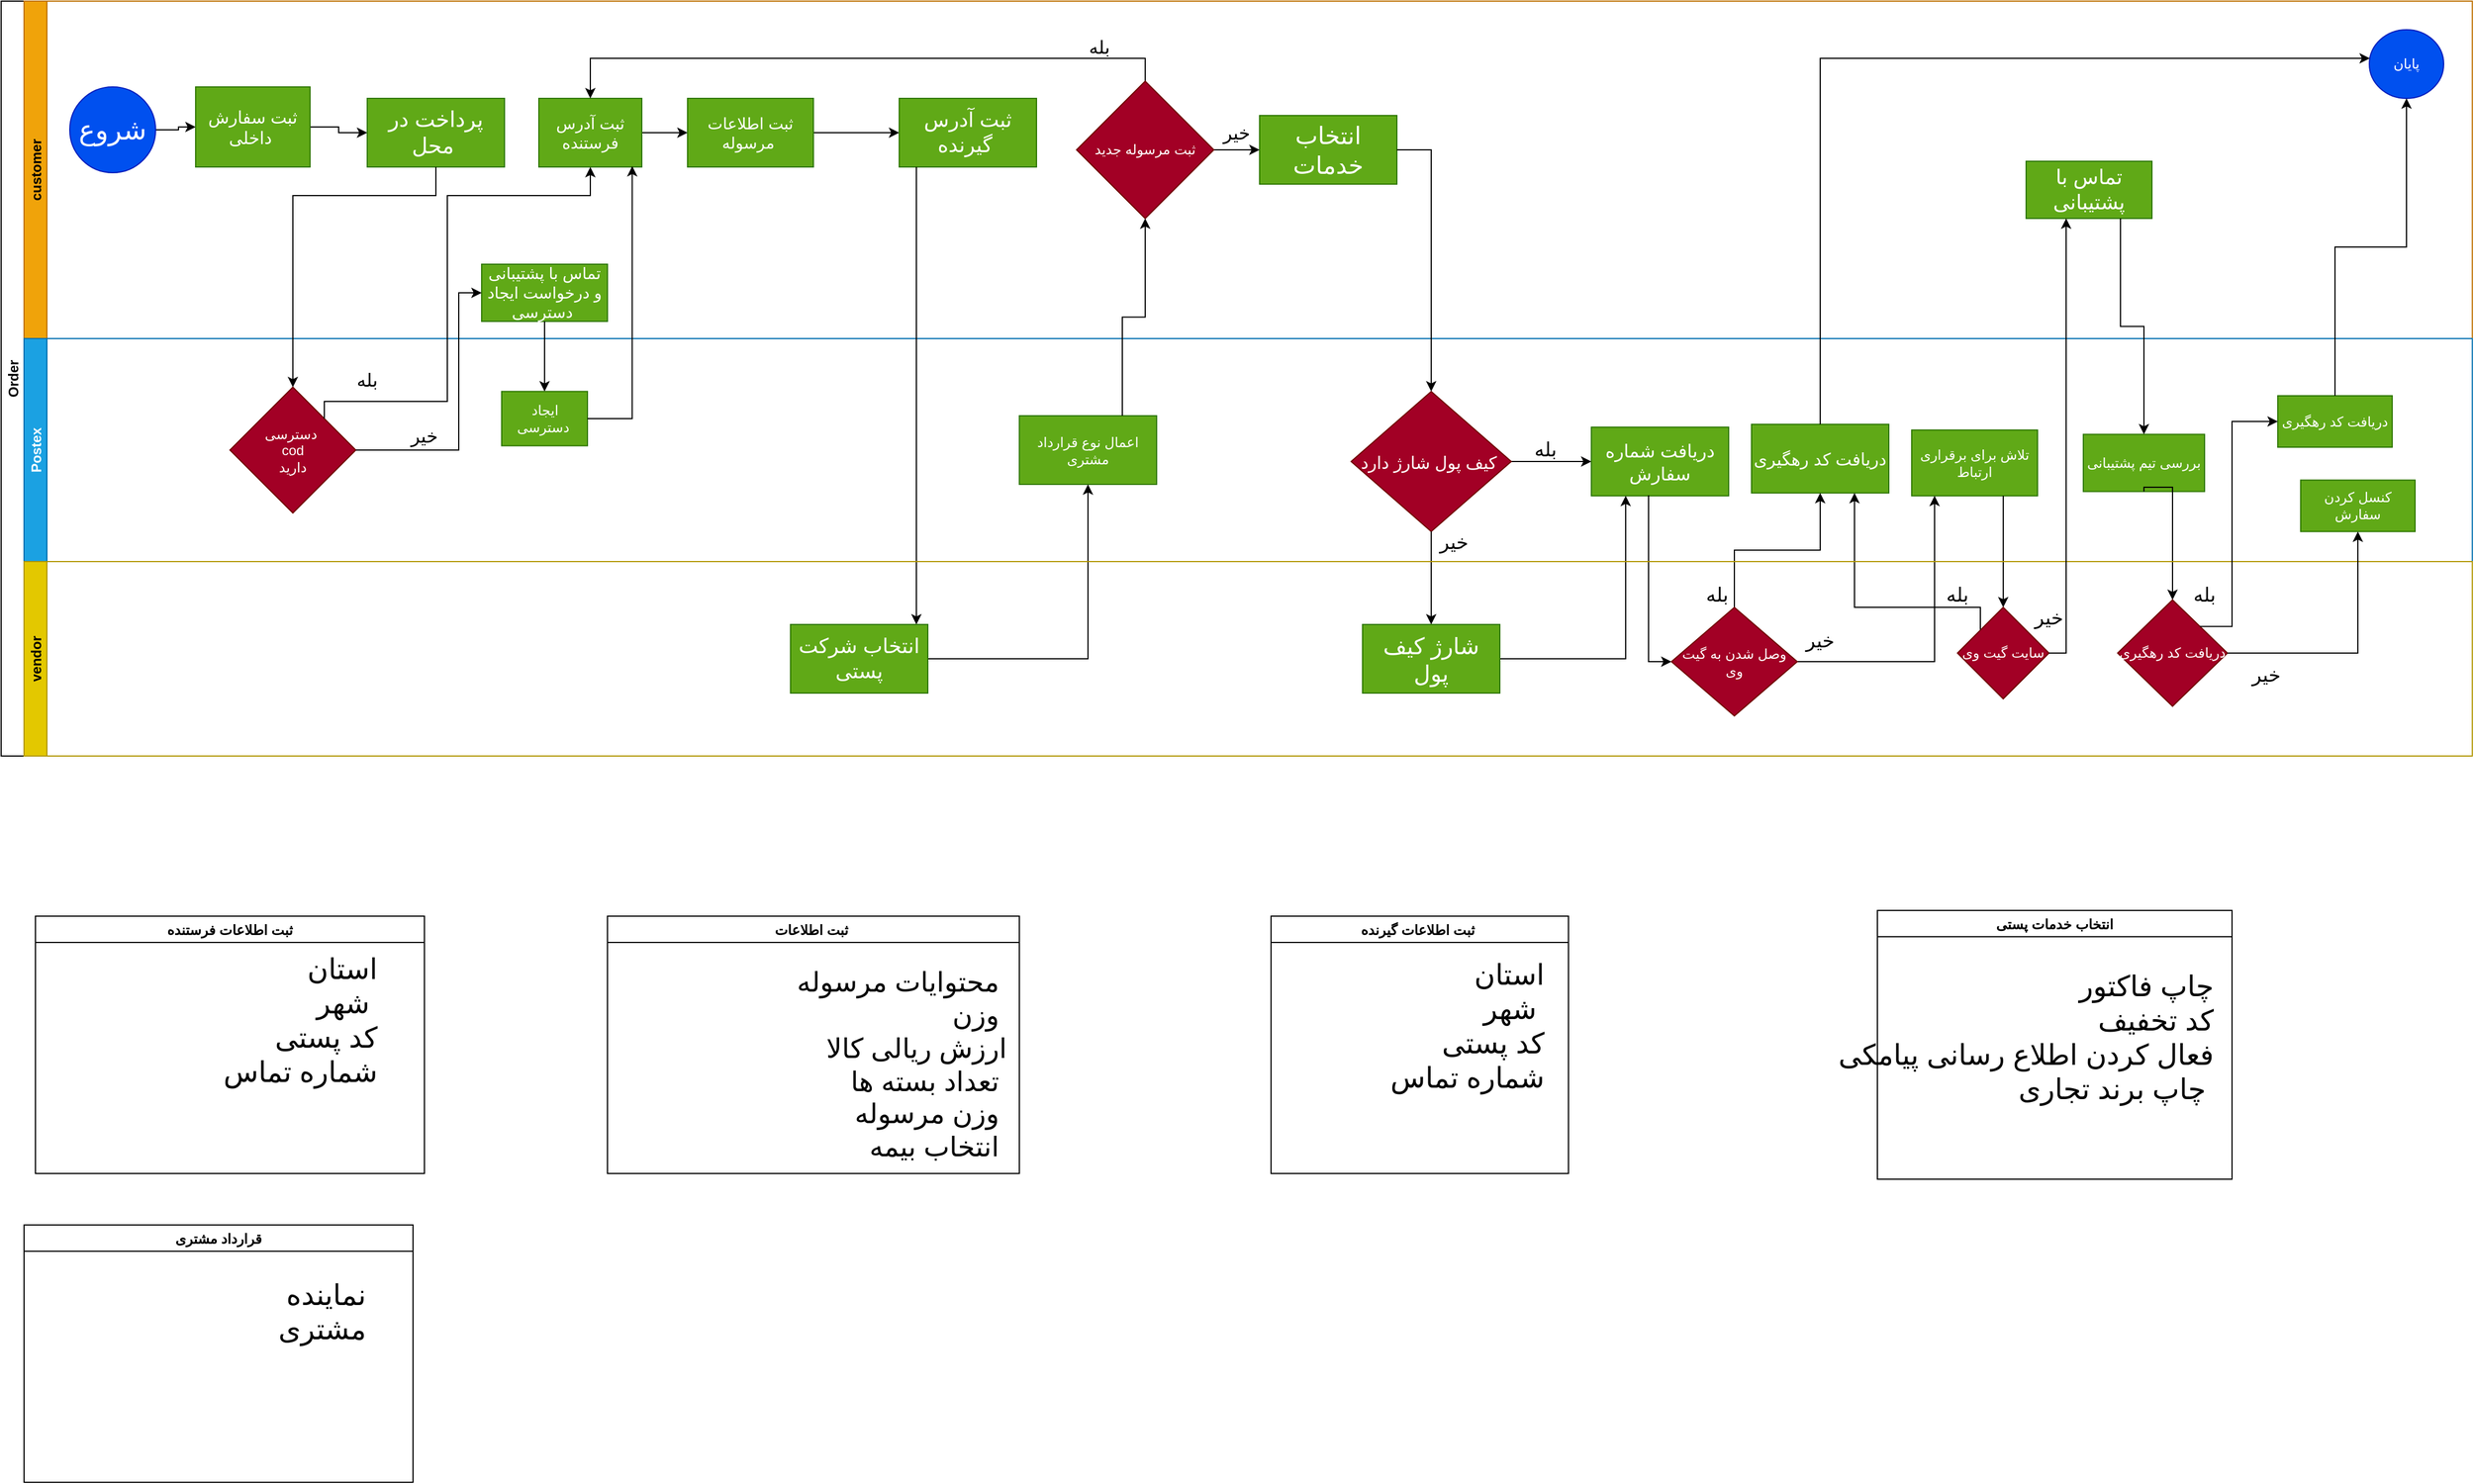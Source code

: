 <mxfile>
    <diagram id="CxXoy3ew8gUjza3bv-u6" name="Page-1">
        <mxGraphModel dx="732" dy="567" grid="1" gridSize="10" guides="1" tooltips="1" connect="1" arrows="1" fold="1" page="1" pageScale="1" pageWidth="2336" pageHeight="1654" math="0" shadow="0">
            <root>
                <mxCell id="0"/>
                <mxCell id="1" parent="0"/>
                <mxCell id="2" value="Order" style="swimlane;childLayout=stackLayout;resizeParent=1;resizeParentMax=0;horizontal=0;startSize=20;horizontalStack=0;strokeColor=#000000;" parent="1" vertex="1">
                    <mxGeometry x="100" y="220" width="2160" height="660" as="geometry"/>
                </mxCell>
                <mxCell id="3" value="customer" style="swimlane;startSize=20;horizontal=0;fillColor=#f0a30a;fontColor=#000000;strokeColor=#BD7000;" parent="2" vertex="1">
                    <mxGeometry x="20" width="2140" height="295" as="geometry">
                        <mxRectangle x="20" width="1860" height="20" as="alternateBounds"/>
                    </mxGeometry>
                </mxCell>
                <mxCell id="4" value="" style="edgeStyle=orthogonalEdgeStyle;rounded=0;orthogonalLoop=1;jettySize=auto;html=1;" parent="3" source="5" target="7" edge="1">
                    <mxGeometry relative="1" as="geometry"/>
                </mxCell>
                <mxCell id="5" value="&lt;font style=&quot;font-size: 24px&quot;&gt;شروع&lt;/font&gt;" style="ellipse;whiteSpace=wrap;html=1;aspect=fixed;fillColor=#0050ef;strokeColor=#001DBC;fontColor=#ffffff;" parent="3" vertex="1">
                    <mxGeometry x="40" y="75" width="75" height="75" as="geometry"/>
                </mxCell>
                <mxCell id="6" value="" style="edgeStyle=orthogonalEdgeStyle;rounded=0;orthogonalLoop=1;jettySize=auto;html=1;" parent="3" source="7" target="8" edge="1">
                    <mxGeometry relative="1" as="geometry"/>
                </mxCell>
                <mxCell id="7" value="&lt;font style=&quot;font-size: 15px&quot;&gt;ثبت سفارش داخلی&amp;nbsp;&lt;/font&gt;" style="whiteSpace=wrap;html=1;fillColor=#60a917;strokeColor=#2D7600;fontColor=#ffffff;" parent="3" vertex="1">
                    <mxGeometry x="150" y="75" width="100" height="70" as="geometry"/>
                </mxCell>
                <mxCell id="8" value="&lt;font style=&quot;font-size: 19px&quot;&gt;پرداخت در محل&amp;nbsp;&lt;/font&gt;" style="whiteSpace=wrap;html=1;fillColor=#60a917;strokeColor=#2D7600;fontColor=#ffffff;" parent="3" vertex="1">
                    <mxGeometry x="300" y="85" width="120" height="60" as="geometry"/>
                </mxCell>
                <mxCell id="9" value="" style="edgeStyle=orthogonalEdgeStyle;rounded=0;orthogonalLoop=1;jettySize=auto;html=1;" parent="3" source="10" target="12" edge="1">
                    <mxGeometry relative="1" as="geometry"/>
                </mxCell>
                <mxCell id="10" value="&lt;font style=&quot;font-size: 14px&quot;&gt;ثبت آدرس فرستنده&lt;/font&gt;" style="whiteSpace=wrap;html=1;fillColor=#60a917;strokeColor=#2D7600;fontColor=#ffffff;" parent="3" vertex="1">
                    <mxGeometry x="450" y="85" width="90" height="60" as="geometry"/>
                </mxCell>
                <mxCell id="11" value="" style="edgeStyle=orthogonalEdgeStyle;rounded=0;orthogonalLoop=1;jettySize=auto;html=1;" parent="3" source="12" target="13" edge="1">
                    <mxGeometry relative="1" as="geometry"/>
                </mxCell>
                <mxCell id="12" value="&lt;font style=&quot;font-size: 14px&quot;&gt;ثبت اطلاعات مرسوله&amp;nbsp;&lt;/font&gt;" style="whiteSpace=wrap;html=1;fillColor=#60a917;strokeColor=#2D7600;fontColor=#ffffff;" parent="3" vertex="1">
                    <mxGeometry x="580" y="85" width="110" height="60" as="geometry"/>
                </mxCell>
                <mxCell id="13" value="&lt;font style=&quot;font-size: 18px&quot;&gt;ثبت آدرس گیرنده&amp;nbsp;&lt;/font&gt;" style="whiteSpace=wrap;html=1;fillColor=#60a917;strokeColor=#2D7600;fontColor=#ffffff;" parent="3" vertex="1">
                    <mxGeometry x="765" y="85" width="120" height="60" as="geometry"/>
                </mxCell>
                <mxCell id="14" value="&lt;font style=&quot;font-size: 21px&quot;&gt;انتخاب خدمات&lt;/font&gt;" style="rounded=0;whiteSpace=wrap;html=1;fillColor=#60a917;strokeColor=#2D7600;fontColor=#ffffff;" parent="3" vertex="1">
                    <mxGeometry x="1080" y="100" width="120" height="60" as="geometry"/>
                </mxCell>
                <mxCell id="24" value="&lt;font style=&quot;font-size: 14px&quot;&gt;تماس با پشتیبانی و درخواست ایجاد دسترسی&amp;nbsp;&lt;/font&gt;" style="whiteSpace=wrap;html=1;fontColor=#ffffff;strokeColor=#2D7600;fillColor=#60a917;" parent="3" vertex="1">
                    <mxGeometry x="400" y="230" width="110" height="50" as="geometry"/>
                </mxCell>
                <mxCell id="64" style="edgeStyle=orthogonalEdgeStyle;rounded=0;orthogonalLoop=1;jettySize=auto;html=1;exitX=1;exitY=0.5;exitDx=0;exitDy=0;" parent="3" source="16" target="14" edge="1">
                    <mxGeometry relative="1" as="geometry"/>
                </mxCell>
                <mxCell id="65" style="edgeStyle=orthogonalEdgeStyle;rounded=0;orthogonalLoop=1;jettySize=auto;html=1;exitX=0.5;exitY=0;exitDx=0;exitDy=0;entryX=0.5;entryY=0;entryDx=0;entryDy=0;" parent="3" source="16" target="10" edge="1">
                    <mxGeometry relative="1" as="geometry"/>
                </mxCell>
                <mxCell id="16" value="ثبت مرسوله جدید" style="rhombus;whiteSpace=wrap;html=1;fillColor=#a20025;strokeColor=#6F0000;fontColor=#ffffff;" parent="3" vertex="1">
                    <mxGeometry x="920" y="70" width="120" height="120" as="geometry"/>
                </mxCell>
                <mxCell id="70" value="&lt;font color=&quot;#000000&quot; style=&quot;font-size: 16px&quot;&gt;خیر&lt;/font&gt;" style="text;html=1;strokeColor=none;fillColor=none;align=center;verticalAlign=middle;whiteSpace=wrap;rounded=0;" parent="3" vertex="1">
                    <mxGeometry x="1040" y="105" width="40" height="20" as="geometry"/>
                </mxCell>
                <mxCell id="72" value="&lt;font color=&quot;#000000&quot; style=&quot;font-size: 16px&quot;&gt;بله&lt;/font&gt;" style="text;html=1;strokeColor=none;fillColor=none;align=center;verticalAlign=middle;whiteSpace=wrap;rounded=0;" parent="3" vertex="1">
                    <mxGeometry x="920" y="30" width="40" height="20" as="geometry"/>
                </mxCell>
                <mxCell id="19" value="پایان" style="ellipse;whiteSpace=wrap;html=1;rounded=0;fillColor=#0050ef;strokeColor=#001DBC;fontColor=#ffffff;" parent="3" vertex="1">
                    <mxGeometry x="2050" y="25" width="65" height="60" as="geometry"/>
                </mxCell>
                <mxCell id="81" value="&lt;font style=&quot;font-size: 18px&quot;&gt;تماس با پشتیبانی&lt;/font&gt;" style="rounded=0;whiteSpace=wrap;html=1;fillColor=#60a917;strokeColor=#2D7600;fontColor=#ffffff;" parent="3" vertex="1">
                    <mxGeometry x="1750" y="140" width="110" height="50" as="geometry"/>
                </mxCell>
                <mxCell id="15" value="Postex" style="swimlane;startSize=20;horizontal=0;fillColor=#1ba1e2;fontColor=#ffffff;strokeColor=#006EAF;" parent="2" vertex="1">
                    <mxGeometry x="20" y="295" width="2140" height="195" as="geometry"/>
                </mxCell>
                <mxCell id="18" value="&lt;font style=&quot;font-size: 15px&quot;&gt;دریافت کد رهگیری&lt;/font&gt;" style="whiteSpace=wrap;html=1;rounded=0;fillColor=#60a917;strokeColor=#2D7600;fontColor=#ffffff;" parent="15" vertex="1">
                    <mxGeometry x="1510" y="75" width="120" height="60" as="geometry"/>
                </mxCell>
                <mxCell id="21" value="کنسل کردن سفارش" style="rounded=0;whiteSpace=wrap;html=1;fillColor=#60a917;strokeColor=#2D7600;fontColor=#ffffff;" parent="15" vertex="1">
                    <mxGeometry x="1990" y="123.75" width="100" height="45" as="geometry"/>
                </mxCell>
                <mxCell id="23" value="دسترسی&amp;nbsp;&lt;br&gt;cod&lt;br&gt;دارید" style="rhombus;whiteSpace=wrap;html=1;fontColor=#ffffff;strokeColor=#6F0000;fillColor=#a20025;" parent="15" vertex="1">
                    <mxGeometry x="180" y="42.5" width="110" height="110" as="geometry"/>
                </mxCell>
                <mxCell id="25" style="edgeStyle=orthogonalEdgeStyle;rounded=0;orthogonalLoop=1;jettySize=auto;html=1;exitX=1;exitY=0.5;exitDx=0;exitDy=0;entryX=0;entryY=0.5;entryDx=0;entryDy=0;" parent="15" source="26" target="27" edge="1">
                    <mxGeometry relative="1" as="geometry"/>
                </mxCell>
                <mxCell id="26" value="&lt;font style=&quot;font-size: 15px&quot;&gt;کیف پول شارژ دارد&amp;nbsp;&lt;/font&gt;" style="rhombus;whiteSpace=wrap;html=1;fillColor=#a20025;strokeColor=#6F0000;fontColor=#ffffff;" parent="15" vertex="1">
                    <mxGeometry x="1160" y="46.25" width="140" height="122.5" as="geometry"/>
                </mxCell>
                <mxCell id="27" value="&lt;font style=&quot;font-size: 16px&quot;&gt;دریافت شماره سفارش&lt;/font&gt;" style="whiteSpace=wrap;html=1;rounded=0;fillColor=#60a917;strokeColor=#2D7600;fontColor=#ffffff;" parent="15" vertex="1">
                    <mxGeometry x="1370" y="77.5" width="120" height="60" as="geometry"/>
                </mxCell>
                <mxCell id="58" value="&lt;font style=&quot;font-size: 16px&quot; color=&quot;#000000&quot;&gt;بله&lt;/font&gt;" style="text;html=1;strokeColor=none;fillColor=none;align=center;verticalAlign=middle;whiteSpace=wrap;rounded=0;" parent="15" vertex="1">
                    <mxGeometry x="280" y="26.25" width="40" height="20" as="geometry"/>
                </mxCell>
                <mxCell id="60" value="&lt;font style=&quot;font-size: 16px&quot; color=&quot;#000000&quot;&gt;خیر&lt;/font&gt;" style="text;html=1;strokeColor=none;fillColor=none;align=center;verticalAlign=middle;whiteSpace=wrap;rounded=0;" parent="15" vertex="1">
                    <mxGeometry x="330" y="75" width="40" height="20" as="geometry"/>
                </mxCell>
                <mxCell id="61" value="ایجاد دسترسی&amp;nbsp;" style="whiteSpace=wrap;html=1;fontColor=#ffffff;strokeColor=#2D7600;fillColor=#60a917;" parent="15" vertex="1">
                    <mxGeometry x="417.5" y="46.25" width="75" height="47.5" as="geometry"/>
                </mxCell>
                <mxCell id="67" value="اعمال نوع قرارداد مشتری" style="rounded=0;whiteSpace=wrap;html=1;fillColor=#60a917;strokeColor=#2D7600;fontColor=#ffffff;" parent="15" vertex="1">
                    <mxGeometry x="870" y="67.5" width="120" height="60" as="geometry"/>
                </mxCell>
                <mxCell id="73" value="&lt;font style=&quot;font-size: 17px&quot; color=&quot;#000000&quot;&gt;بله&lt;/font&gt;" style="text;html=1;strokeColor=none;fillColor=none;align=center;verticalAlign=middle;whiteSpace=wrap;rounded=0;" parent="15" vertex="1">
                    <mxGeometry x="1310" y="87.5" width="40" height="20" as="geometry"/>
                </mxCell>
                <mxCell id="75" value="&lt;font style=&quot;font-size: 17px&quot; color=&quot;#000000&quot;&gt;خیر&lt;/font&gt;" style="text;html=1;strokeColor=none;fillColor=none;align=center;verticalAlign=middle;whiteSpace=wrap;rounded=0;" parent="15" vertex="1">
                    <mxGeometry x="1230" y="168.75" width="40" height="20" as="geometry"/>
                </mxCell>
                <mxCell id="33" value="تلاش برای برقراری ارتباط" style="whiteSpace=wrap;html=1;rounded=0;fillColor=#60a917;strokeColor=#2D7600;fontColor=#ffffff;" parent="15" vertex="1">
                    <mxGeometry x="1650" y="80" width="110" height="57.5" as="geometry"/>
                </mxCell>
                <mxCell id="86" value="بررسی تیم پشتیبانی" style="rounded=0;whiteSpace=wrap;html=1;fillColor=#60a917;strokeColor=#2D7600;fontColor=#ffffff;" parent="15" vertex="1">
                    <mxGeometry x="1800" y="83.75" width="106" height="50" as="geometry"/>
                </mxCell>
                <mxCell id="98" value="دریافت کد رهگیری" style="rounded=0;whiteSpace=wrap;html=1;fillColor=#60a917;strokeColor=#2D7600;fontColor=#ffffff;" parent="15" vertex="1">
                    <mxGeometry x="1970" y="50" width="100" height="45" as="geometry"/>
                </mxCell>
                <mxCell id="36" value="" style="edgeStyle=orthogonalEdgeStyle;rounded=0;orthogonalLoop=1;jettySize=auto;html=1;" parent="2" source="13" target="29" edge="1">
                    <mxGeometry relative="1" as="geometry">
                        <Array as="points">
                            <mxPoint x="800" y="440"/>
                            <mxPoint x="800" y="440"/>
                        </Array>
                    </mxGeometry>
                </mxCell>
                <mxCell id="40" value="" style="edgeStyle=orthogonalEdgeStyle;rounded=0;orthogonalLoop=1;jettySize=auto;html=1;" parent="2" source="31" target="18" edge="1">
                    <mxGeometry relative="1" as="geometry"/>
                </mxCell>
                <mxCell id="43" value="" style="edgeStyle=orthogonalEdgeStyle;rounded=0;orthogonalLoop=1;jettySize=auto;html=1;" parent="2" source="8" target="23" edge="1">
                    <mxGeometry relative="1" as="geometry">
                        <Array as="points">
                            <mxPoint x="380" y="170"/>
                            <mxPoint x="255" y="170"/>
                        </Array>
                    </mxGeometry>
                </mxCell>
                <mxCell id="44" style="edgeStyle=orthogonalEdgeStyle;rounded=0;orthogonalLoop=1;jettySize=auto;html=1;exitX=1;exitY=0;exitDx=0;exitDy=0;entryX=0.5;entryY=1;entryDx=0;entryDy=0;" parent="2" source="23" target="10" edge="1">
                    <mxGeometry relative="1" as="geometry">
                        <Array as="points">
                            <mxPoint x="283" y="350"/>
                            <mxPoint x="390" y="350"/>
                            <mxPoint x="390" y="170"/>
                            <mxPoint x="515" y="170"/>
                        </Array>
                    </mxGeometry>
                </mxCell>
                <mxCell id="46" style="edgeStyle=orthogonalEdgeStyle;rounded=0;orthogonalLoop=1;jettySize=auto;html=1;exitX=1;exitY=0.5;exitDx=0;exitDy=0;entryX=0.5;entryY=0;entryDx=0;entryDy=0;" parent="2" source="14" target="26" edge="1">
                    <mxGeometry relative="1" as="geometry"/>
                </mxCell>
                <mxCell id="47" value="" style="edgeStyle=orthogonalEdgeStyle;rounded=0;orthogonalLoop=1;jettySize=auto;html=1;" parent="2" source="26" target="35" edge="1">
                    <mxGeometry relative="1" as="geometry"/>
                </mxCell>
                <mxCell id="48" style="edgeStyle=orthogonalEdgeStyle;rounded=0;orthogonalLoop=1;jettySize=auto;html=1;exitX=1;exitY=0.5;exitDx=0;exitDy=0;entryX=0.25;entryY=1;entryDx=0;entryDy=0;" parent="2" source="35" target="27" edge="1">
                    <mxGeometry relative="1" as="geometry"/>
                </mxCell>
                <mxCell id="49" style="edgeStyle=orthogonalEdgeStyle;rounded=0;orthogonalLoop=1;jettySize=auto;html=1;entryX=0;entryY=0.5;entryDx=0;entryDy=0;" parent="2" target="31" edge="1">
                    <mxGeometry relative="1" as="geometry">
                        <mxPoint x="1440" y="432" as="sourcePoint"/>
                        <Array as="points">
                            <mxPoint x="1440" y="432"/>
                            <mxPoint x="1440" y="578"/>
                        </Array>
                    </mxGeometry>
                </mxCell>
                <mxCell id="22" style="edgeStyle=orthogonalEdgeStyle;rounded=0;orthogonalLoop=1;jettySize=auto;html=1;exitX=1;exitY=0.5;exitDx=0;exitDy=0;entryX=0;entryY=0.5;entryDx=0;entryDy=0;" parent="2" source="23" target="24" edge="1">
                    <mxGeometry relative="1" as="geometry">
                        <Array as="points">
                            <mxPoint x="400" y="393"/>
                            <mxPoint x="400" y="255"/>
                        </Array>
                    </mxGeometry>
                </mxCell>
                <mxCell id="62" value="" style="edgeStyle=orthogonalEdgeStyle;rounded=0;orthogonalLoop=1;jettySize=auto;html=1;" parent="2" source="24" target="61" edge="1">
                    <mxGeometry relative="1" as="geometry"/>
                </mxCell>
                <mxCell id="63" style="edgeStyle=orthogonalEdgeStyle;rounded=0;orthogonalLoop=1;jettySize=auto;html=1;exitX=1;exitY=0.5;exitDx=0;exitDy=0;entryX=0.907;entryY=0.987;entryDx=0;entryDy=0;entryPerimeter=0;" parent="2" source="61" target="10" edge="1">
                    <mxGeometry relative="1" as="geometry"/>
                </mxCell>
                <mxCell id="68" style="edgeStyle=orthogonalEdgeStyle;rounded=0;orthogonalLoop=1;jettySize=auto;html=1;exitX=1;exitY=0.5;exitDx=0;exitDy=0;entryX=0.5;entryY=1;entryDx=0;entryDy=0;" parent="2" source="29" target="67" edge="1">
                    <mxGeometry relative="1" as="geometry"/>
                </mxCell>
                <mxCell id="69" style="edgeStyle=orthogonalEdgeStyle;rounded=0;orthogonalLoop=1;jettySize=auto;html=1;exitX=0.75;exitY=0;exitDx=0;exitDy=0;entryX=0.5;entryY=1;entryDx=0;entryDy=0;" parent="2" source="67" target="16" edge="1">
                    <mxGeometry relative="1" as="geometry"/>
                </mxCell>
                <mxCell id="17" value="" style="edgeStyle=orthogonalEdgeStyle;rounded=0;orthogonalLoop=1;jettySize=auto;html=1;" parent="2" source="18" target="19" edge="1">
                    <mxGeometry relative="1" as="geometry">
                        <Array as="points">
                            <mxPoint x="1590" y="50"/>
                        </Array>
                    </mxGeometry>
                </mxCell>
                <mxCell id="30" value="" style="edgeStyle=orthogonalEdgeStyle;rounded=0;orthogonalLoop=1;jettySize=auto;html=1;" parent="2" source="31" target="33" edge="1">
                    <mxGeometry relative="1" as="geometry">
                        <Array as="points">
                            <mxPoint x="1690" y="578"/>
                        </Array>
                    </mxGeometry>
                </mxCell>
                <mxCell id="32" value="" style="edgeStyle=orthogonalEdgeStyle;rounded=0;orthogonalLoop=1;jettySize=auto;html=1;" parent="2" source="33" target="34" edge="1">
                    <mxGeometry relative="1" as="geometry">
                        <Array as="points">
                            <mxPoint x="1750" y="460"/>
                            <mxPoint x="1750" y="460"/>
                        </Array>
                    </mxGeometry>
                </mxCell>
                <mxCell id="78" style="edgeStyle=orthogonalEdgeStyle;rounded=0;orthogonalLoop=1;jettySize=auto;html=1;exitX=0;exitY=0;exitDx=0;exitDy=0;entryX=0.75;entryY=1;entryDx=0;entryDy=0;" parent="2" source="34" target="18" edge="1">
                    <mxGeometry relative="1" as="geometry">
                        <Array as="points">
                            <mxPoint x="1730" y="530"/>
                            <mxPoint x="1620" y="530"/>
                        </Array>
                    </mxGeometry>
                </mxCell>
                <mxCell id="90" style="edgeStyle=orthogonalEdgeStyle;rounded=0;orthogonalLoop=1;jettySize=auto;html=1;exitX=0.5;exitY=1;exitDx=0;exitDy=0;" parent="2" source="86" target="88" edge="1">
                    <mxGeometry relative="1" as="geometry">
                        <Array as="points">
                            <mxPoint x="1898" y="425"/>
                        </Array>
                    </mxGeometry>
                </mxCell>
                <mxCell id="28" value="vendor" style="swimlane;startSize=20;horizontal=0;fillColor=#e3c800;fontColor=#000000;strokeColor=#B09500;" parent="2" vertex="1">
                    <mxGeometry x="20" y="490" width="2140" height="170" as="geometry"/>
                </mxCell>
                <mxCell id="29" value="&lt;font style=&quot;font-size: 18px&quot;&gt;انتخاب شرکت پستی&lt;/font&gt;" style="whiteSpace=wrap;html=1;fillColor=#60a917;strokeColor=#2D7600;fontColor=#ffffff;" parent="28" vertex="1">
                    <mxGeometry x="670" y="55" width="120" height="60" as="geometry"/>
                </mxCell>
                <mxCell id="31" value="وصل شدن به گیت وی" style="rhombus;whiteSpace=wrap;html=1;rounded=0;fillColor=#a20025;strokeColor=#6F0000;fontColor=#ffffff;" parent="28" vertex="1">
                    <mxGeometry x="1440" y="40" width="110" height="95" as="geometry"/>
                </mxCell>
                <mxCell id="34" value="سایت گیت وی" style="rhombus;whiteSpace=wrap;html=1;rounded=0;fillColor=#a20025;strokeColor=#6F0000;fontColor=#ffffff;" parent="28" vertex="1">
                    <mxGeometry x="1690" y="40" width="80" height="80" as="geometry"/>
                </mxCell>
                <mxCell id="35" value="&lt;font style=&quot;font-size: 20px&quot;&gt;شارژ کیف پول&lt;/font&gt;" style="whiteSpace=wrap;html=1;fontColor=#ffffff;strokeColor=#2D7600;fillColor=#60a917;" parent="28" vertex="1">
                    <mxGeometry x="1170" y="55" width="120" height="60" as="geometry"/>
                </mxCell>
                <mxCell id="77" value="&lt;font style=&quot;font-size: 17px&quot; color=&quot;#000000&quot;&gt;بله&lt;/font&gt;" style="text;html=1;strokeColor=none;fillColor=none;align=center;verticalAlign=middle;whiteSpace=wrap;rounded=0;" parent="28" vertex="1">
                    <mxGeometry x="1460" y="20" width="40" height="20" as="geometry"/>
                </mxCell>
                <mxCell id="79" value="&lt;font color=&quot;#000000&quot; style=&quot;font-size: 17px&quot;&gt;بله&lt;/font&gt;" style="text;html=1;strokeColor=none;fillColor=none;align=center;verticalAlign=middle;whiteSpace=wrap;rounded=0;" parent="28" vertex="1">
                    <mxGeometry x="1670" y="20" width="40" height="20" as="geometry"/>
                </mxCell>
                <mxCell id="82" value="&lt;font color=&quot;#000000&quot; style=&quot;font-size: 17px&quot;&gt;خیر&lt;/font&gt;" style="text;html=1;strokeColor=none;fillColor=none;align=center;verticalAlign=middle;whiteSpace=wrap;rounded=0;" parent="28" vertex="1">
                    <mxGeometry x="1750" y="40" width="40" height="20" as="geometry"/>
                </mxCell>
                <mxCell id="88" value="دریافت کد رهگیری" style="rhombus;whiteSpace=wrap;html=1;fillColor=#a20025;strokeColor=#6F0000;fontColor=#ffffff;" parent="28" vertex="1">
                    <mxGeometry x="1830" y="33.5" width="96" height="93" as="geometry"/>
                </mxCell>
                <mxCell id="93" value="&lt;font color=&quot;#000000&quot; style=&quot;font-size: 17px&quot;&gt;بله&lt;/font&gt;" style="text;html=1;strokeColor=none;fillColor=none;align=center;verticalAlign=middle;whiteSpace=wrap;rounded=0;" parent="28" vertex="1">
                    <mxGeometry x="1886" y="20" width="40" height="20" as="geometry"/>
                </mxCell>
                <mxCell id="92" value="&lt;font color=&quot;#000000&quot; style=&quot;font-size: 17px&quot;&gt;خیر&lt;/font&gt;" style="text;html=1;strokeColor=none;fillColor=none;align=center;verticalAlign=middle;whiteSpace=wrap;rounded=0;" parent="28" vertex="1">
                    <mxGeometry x="1940" y="90" width="40" height="20" as="geometry"/>
                </mxCell>
                <mxCell id="96" style="edgeStyle=orthogonalEdgeStyle;rounded=0;orthogonalLoop=1;jettySize=auto;html=1;exitX=1;exitY=0.5;exitDx=0;exitDy=0;" parent="2" source="88" target="21" edge="1">
                    <mxGeometry relative="1" as="geometry"/>
                </mxCell>
                <mxCell id="100" style="edgeStyle=orthogonalEdgeStyle;rounded=0;orthogonalLoop=1;jettySize=auto;html=1;exitX=1;exitY=0;exitDx=0;exitDy=0;entryX=0;entryY=0.5;entryDx=0;entryDy=0;" parent="2" source="88" target="98" edge="1">
                    <mxGeometry relative="1" as="geometry">
                        <mxPoint x="1980" y="360" as="targetPoint"/>
                        <Array as="points">
                            <mxPoint x="1950" y="547"/>
                            <mxPoint x="1950" y="368"/>
                        </Array>
                    </mxGeometry>
                </mxCell>
                <mxCell id="101" style="edgeStyle=orthogonalEdgeStyle;rounded=0;orthogonalLoop=1;jettySize=auto;html=1;exitX=0.5;exitY=0;exitDx=0;exitDy=0;" parent="2" source="98" target="19" edge="1">
                    <mxGeometry relative="1" as="geometry"/>
                </mxCell>
                <mxCell id="80" style="edgeStyle=orthogonalEdgeStyle;rounded=0;orthogonalLoop=1;jettySize=auto;html=1;exitX=1;exitY=0.5;exitDx=0;exitDy=0;" parent="2" source="34" target="81" edge="1">
                    <mxGeometry relative="1" as="geometry">
                        <mxPoint x="1810" y="210" as="targetPoint"/>
                        <Array as="points">
                            <mxPoint x="1805" y="570"/>
                        </Array>
                    </mxGeometry>
                </mxCell>
                <mxCell id="102" style="edgeStyle=orthogonalEdgeStyle;rounded=0;orthogonalLoop=1;jettySize=auto;html=1;exitX=0.75;exitY=1;exitDx=0;exitDy=0;" parent="2" source="81" target="86" edge="1">
                    <mxGeometry relative="1" as="geometry"/>
                </mxCell>
                <mxCell id="50" value="ثبت اطلاعات فرستنده" style="swimlane;fontColor=#000000;" parent="1" vertex="1">
                    <mxGeometry x="130" y="1020" width="340" height="225" as="geometry">
                        <mxRectangle x="130" y="1140" width="90" height="23" as="alternateBounds"/>
                    </mxGeometry>
                </mxCell>
                <mxCell id="51" value="&lt;span style=&quot;font-size: 25px&quot;&gt;&lt;font color=&quot;#000000&quot;&gt;استان&lt;br&gt;شهر&amp;nbsp;&lt;br&gt;کد پستی&lt;br&gt;&amp;nbsp;شماره تماس&lt;/font&gt;&lt;/span&gt;" style="text;html=1;align=right;verticalAlign=middle;resizable=0;points=[];autosize=1;strokeColor=none;fontColor=#FFFFFF;" parent="50" vertex="1">
                    <mxGeometry x="180" y="50" width="120" height="80" as="geometry"/>
                </mxCell>
                <mxCell id="52" value="انتخاب خدمات پستی" style="swimlane;startSize=23;fontColor=#000000;" parent="1" vertex="1">
                    <mxGeometry x="1740" y="1015" width="310" height="235" as="geometry"/>
                </mxCell>
                <mxCell id="53" value="&lt;div style=&quot;font-size: 25px&quot;&gt;&lt;font style=&quot;font-size: 25px&quot; color=&quot;#000000&quot;&gt;چاپ فاکتور&lt;/font&gt;&lt;/div&gt;&lt;div style=&quot;font-size: 25px&quot;&gt;&lt;span&gt;&lt;font style=&quot;font-size: 25px&quot; color=&quot;#000000&quot;&gt;کد تخفیف&lt;/font&gt;&lt;/span&gt;&lt;/div&gt;&lt;div style=&quot;font-size: 25px&quot;&gt;&lt;span&gt;&lt;font style=&quot;font-size: 25px&quot; color=&quot;#000000&quot;&gt;فعال کردن اطلاع رسانی پیامکی&lt;/font&gt;&lt;/span&gt;&lt;/div&gt;&lt;div style=&quot;font-size: 25px&quot;&gt;&lt;font style=&quot;font-size: 25px&quot; color=&quot;#000000&quot;&gt;چاپ برند تجاری&amp;nbsp;&lt;/font&gt;&lt;/div&gt;" style="text;html=1;align=right;verticalAlign=middle;resizable=0;points=[];autosize=1;strokeColor=none;fontColor=#FFFFFF;" parent="52" vertex="1">
                    <mxGeometry x="15" y="80" width="280" height="60" as="geometry"/>
                </mxCell>
                <mxCell id="54" value="ثبت اطلاعات " style="swimlane;fontColor=#000000;" parent="1" vertex="1">
                    <mxGeometry x="630" y="1020" width="360" height="225" as="geometry"/>
                </mxCell>
                <mxCell id="55" value="&lt;font style=&quot;font-size: 24px&quot; color=&quot;#000000&quot;&gt;محتوایات مرسوله&amp;nbsp;&lt;br&gt;&lt;/font&gt;&lt;font style=&quot;font-size: 24px&quot;&gt;&lt;font style=&quot;font-size: 24px&quot; color=&quot;#000000&quot;&gt;وزن&amp;nbsp;&lt;br&gt;ارزش ریالی کالا&lt;br&gt;تعداد بسته ها&amp;nbsp;&lt;br&gt;وزن مرسوله&amp;nbsp;&lt;br&gt;انتخاب بیمه&amp;nbsp;&lt;/font&gt;&lt;br&gt;&lt;/font&gt;" style="text;html=1;align=right;verticalAlign=middle;resizable=0;points=[];autosize=1;strokeColor=none;fontColor=#FFFFFF;" parent="54" vertex="1">
                    <mxGeometry x="190" y="75" width="160" height="110" as="geometry"/>
                </mxCell>
                <mxCell id="56" value="ثبت اطلاعات گیرنده " style="swimlane;fontColor=#000000;" parent="1" vertex="1">
                    <mxGeometry x="1210" y="1020" width="260" height="225" as="geometry"/>
                </mxCell>
                <mxCell id="57" value="&lt;span style=&quot;font-size: 25px&quot;&gt;&lt;font color=&quot;#000000&quot;&gt;استان&lt;br&gt;شهر&amp;nbsp;&lt;br&gt;کد پستی&lt;br&gt;&amp;nbsp;شماره تماس&lt;/font&gt;&lt;/span&gt;" style="text;html=1;align=right;verticalAlign=middle;resizable=0;points=[];autosize=1;strokeColor=none;fontColor=#FFFFFF;" parent="56" vertex="1">
                    <mxGeometry x="120" y="55" width="120" height="80" as="geometry"/>
                </mxCell>
                <mxCell id="76" value="&lt;font style=&quot;font-size: 17px&quot; color=&quot;#000000&quot;&gt;خیر&lt;/font&gt;" style="text;html=1;strokeColor=none;fillColor=none;align=center;verticalAlign=middle;whiteSpace=wrap;rounded=0;" parent="1" vertex="1">
                    <mxGeometry x="1670" y="770" width="40" height="20" as="geometry"/>
                </mxCell>
                <mxCell id="103" value="قرارداد مشتری" style="swimlane;fontColor=#000000;" parent="1" vertex="1">
                    <mxGeometry x="120" y="1290" width="340" height="225" as="geometry">
                        <mxRectangle x="130" y="1140" width="90" height="23" as="alternateBounds"/>
                    </mxGeometry>
                </mxCell>
                <mxCell id="104" value="&lt;font color=&quot;#000000&quot;&gt;&lt;span style=&quot;font-size: 25px&quot;&gt;نماینده&lt;br&gt;مشتری&lt;br&gt;&lt;br&gt;&lt;/span&gt;&lt;/font&gt;" style="text;html=1;align=right;verticalAlign=middle;resizable=0;points=[];autosize=1;strokeColor=none;fontColor=#FFFFFF;" parent="103" vertex="1">
                    <mxGeometry x="230" y="60" width="70" height="60" as="geometry"/>
                </mxCell>
            </root>
        </mxGraphModel>
    </diagram>
</mxfile>